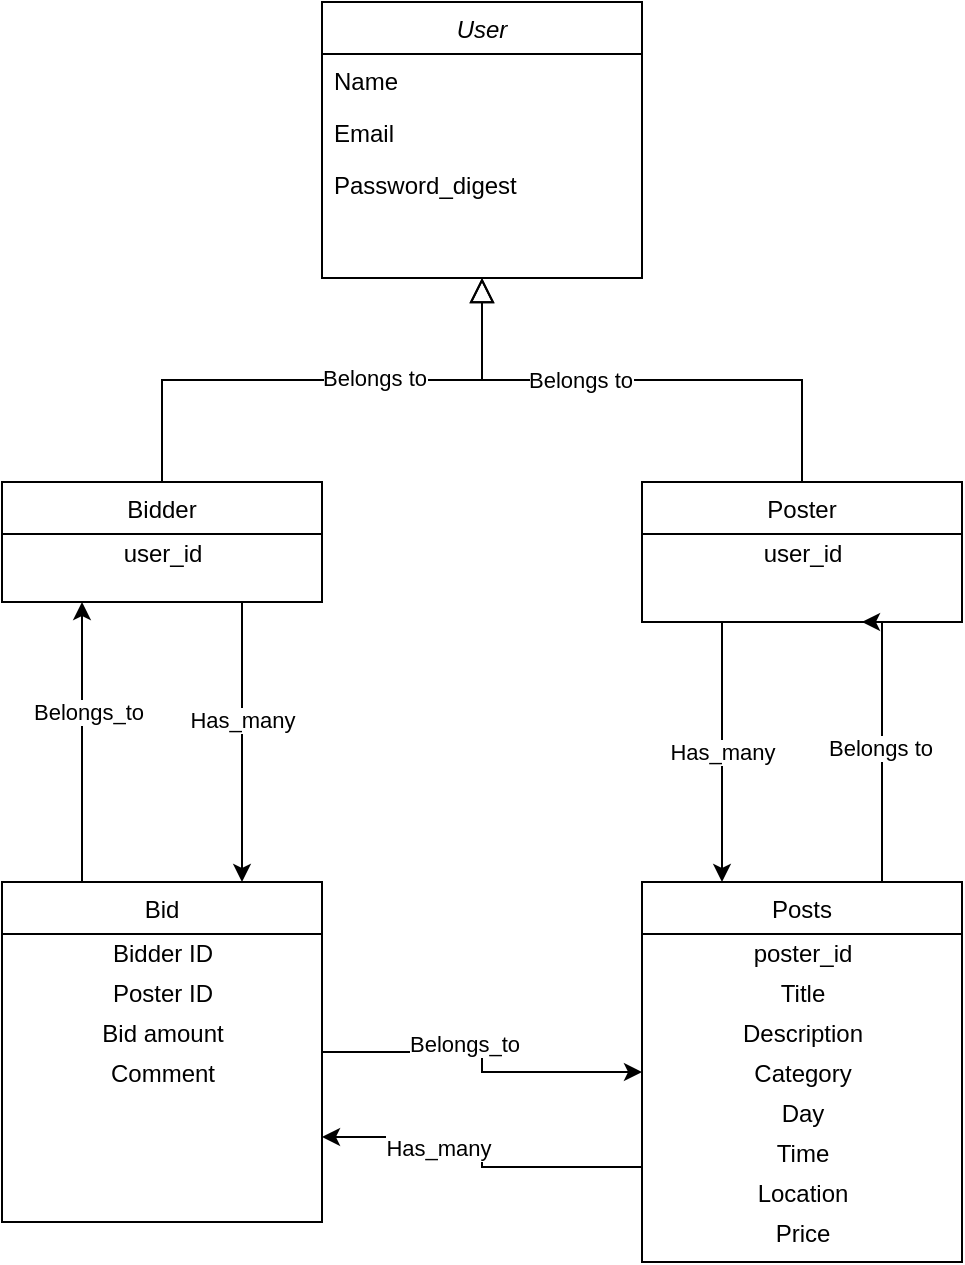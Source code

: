 <mxfile version="15.3.2" type="github">
  <diagram id="C5RBs43oDa-KdzZeNtuy" name="Page-1">
    <mxGraphModel dx="675" dy="693" grid="1" gridSize="10" guides="1" tooltips="1" connect="1" arrows="1" fold="1" page="1" pageScale="1" pageWidth="827" pageHeight="1169" math="0" shadow="0">
      <root>
        <mxCell id="WIyWlLk6GJQsqaUBKTNV-0" />
        <mxCell id="WIyWlLk6GJQsqaUBKTNV-1" parent="WIyWlLk6GJQsqaUBKTNV-0" />
        <mxCell id="zkfFHV4jXpPFQw0GAbJ--0" value="User" style="swimlane;fontStyle=2;align=center;verticalAlign=top;childLayout=stackLayout;horizontal=1;startSize=26;horizontalStack=0;resizeParent=1;resizeLast=0;collapsible=1;marginBottom=0;rounded=0;shadow=0;strokeWidth=1;" parent="WIyWlLk6GJQsqaUBKTNV-1" vertex="1">
          <mxGeometry x="220" y="120" width="160" height="138" as="geometry">
            <mxRectangle x="230" y="140" width="160" height="26" as="alternateBounds" />
          </mxGeometry>
        </mxCell>
        <mxCell id="zkfFHV4jXpPFQw0GAbJ--1" value="Name" style="text;align=left;verticalAlign=top;spacingLeft=4;spacingRight=4;overflow=hidden;rotatable=0;points=[[0,0.5],[1,0.5]];portConstraint=eastwest;" parent="zkfFHV4jXpPFQw0GAbJ--0" vertex="1">
          <mxGeometry y="26" width="160" height="26" as="geometry" />
        </mxCell>
        <mxCell id="zkfFHV4jXpPFQw0GAbJ--2" value="Email" style="text;align=left;verticalAlign=top;spacingLeft=4;spacingRight=4;overflow=hidden;rotatable=0;points=[[0,0.5],[1,0.5]];portConstraint=eastwest;rounded=0;shadow=0;html=0;" parent="zkfFHV4jXpPFQw0GAbJ--0" vertex="1">
          <mxGeometry y="52" width="160" height="26" as="geometry" />
        </mxCell>
        <mxCell id="zkfFHV4jXpPFQw0GAbJ--3" value="Password_digest" style="text;align=left;verticalAlign=top;spacingLeft=4;spacingRight=4;overflow=hidden;rotatable=0;points=[[0,0.5],[1,0.5]];portConstraint=eastwest;rounded=0;shadow=0;html=0;" parent="zkfFHV4jXpPFQw0GAbJ--0" vertex="1">
          <mxGeometry y="78" width="160" height="26" as="geometry" />
        </mxCell>
        <mxCell id="KLkfFupKq4MBxy-asS3C-7" style="edgeStyle=orthogonalEdgeStyle;rounded=0;orthogonalLoop=1;jettySize=auto;html=1;exitX=0.75;exitY=1;exitDx=0;exitDy=0;entryX=0.75;entryY=0;entryDx=0;entryDy=0;" edge="1" parent="WIyWlLk6GJQsqaUBKTNV-1" source="zkfFHV4jXpPFQw0GAbJ--6" target="KLkfFupKq4MBxy-asS3C-22">
          <mxGeometry relative="1" as="geometry">
            <mxPoint x="180" y="560" as="targetPoint" />
          </mxGeometry>
        </mxCell>
        <mxCell id="KLkfFupKq4MBxy-asS3C-8" value="Has_many" style="edgeLabel;html=1;align=center;verticalAlign=middle;resizable=0;points=[];" vertex="1" connectable="0" parent="KLkfFupKq4MBxy-asS3C-7">
          <mxGeometry x="-0.157" relative="1" as="geometry">
            <mxPoint as="offset" />
          </mxGeometry>
        </mxCell>
        <mxCell id="zkfFHV4jXpPFQw0GAbJ--6" value="Bidder" style="swimlane;fontStyle=0;align=center;verticalAlign=top;childLayout=stackLayout;horizontal=1;startSize=26;horizontalStack=0;resizeParent=1;resizeLast=0;collapsible=1;marginBottom=0;rounded=0;shadow=0;strokeWidth=1;" parent="WIyWlLk6GJQsqaUBKTNV-1" vertex="1">
          <mxGeometry x="60" y="360" width="160" height="60" as="geometry">
            <mxRectangle x="130" y="380" width="160" height="26" as="alternateBounds" />
          </mxGeometry>
        </mxCell>
        <mxCell id="KLkfFupKq4MBxy-asS3C-17" value="user_id" style="text;html=1;align=center;verticalAlign=middle;resizable=0;points=[];autosize=1;strokeColor=none;fillColor=none;" vertex="1" parent="zkfFHV4jXpPFQw0GAbJ--6">
          <mxGeometry y="26" width="160" height="20" as="geometry" />
        </mxCell>
        <mxCell id="zkfFHV4jXpPFQw0GAbJ--12" value="" style="endArrow=block;endSize=10;endFill=0;shadow=0;strokeWidth=1;rounded=0;edgeStyle=elbowEdgeStyle;elbow=vertical;" parent="WIyWlLk6GJQsqaUBKTNV-1" source="zkfFHV4jXpPFQw0GAbJ--6" target="zkfFHV4jXpPFQw0GAbJ--0" edge="1">
          <mxGeometry width="160" relative="1" as="geometry">
            <mxPoint x="200" y="203" as="sourcePoint" />
            <mxPoint x="200" y="203" as="targetPoint" />
          </mxGeometry>
        </mxCell>
        <mxCell id="KLkfFupKq4MBxy-asS3C-6" value="Belongs to" style="edgeLabel;html=1;align=center;verticalAlign=middle;resizable=0;points=[];" vertex="1" connectable="0" parent="zkfFHV4jXpPFQw0GAbJ--12">
          <mxGeometry x="0.198" y="1" relative="1" as="geometry">
            <mxPoint as="offset" />
          </mxGeometry>
        </mxCell>
        <mxCell id="KLkfFupKq4MBxy-asS3C-4" value="Has_many" style="edgeStyle=orthogonalEdgeStyle;rounded=0;orthogonalLoop=1;jettySize=auto;html=1;exitX=0.25;exitY=1;exitDx=0;exitDy=0;entryX=0.25;entryY=0;entryDx=0;entryDy=0;" edge="1" parent="WIyWlLk6GJQsqaUBKTNV-1" source="zkfFHV4jXpPFQw0GAbJ--13">
          <mxGeometry relative="1" as="geometry">
            <mxPoint x="420" y="560" as="targetPoint" />
            <Array as="points">
              <mxPoint x="420" y="500" />
              <mxPoint x="420" y="500" />
            </Array>
          </mxGeometry>
        </mxCell>
        <mxCell id="zkfFHV4jXpPFQw0GAbJ--13" value="Poster" style="swimlane;fontStyle=0;align=center;verticalAlign=top;childLayout=stackLayout;horizontal=1;startSize=26;horizontalStack=0;resizeParent=1;resizeLast=0;collapsible=1;marginBottom=0;rounded=0;shadow=0;strokeWidth=1;" parent="WIyWlLk6GJQsqaUBKTNV-1" vertex="1">
          <mxGeometry x="380" y="360" width="160" height="70" as="geometry">
            <mxRectangle x="340" y="380" width="170" height="26" as="alternateBounds" />
          </mxGeometry>
        </mxCell>
        <mxCell id="KLkfFupKq4MBxy-asS3C-16" value="user_id" style="text;html=1;align=center;verticalAlign=middle;resizable=0;points=[];autosize=1;strokeColor=none;fillColor=none;" vertex="1" parent="zkfFHV4jXpPFQw0GAbJ--13">
          <mxGeometry y="26" width="160" height="20" as="geometry" />
        </mxCell>
        <mxCell id="zkfFHV4jXpPFQw0GAbJ--16" value="" style="endArrow=block;endSize=10;endFill=0;shadow=0;strokeWidth=1;rounded=0;edgeStyle=elbowEdgeStyle;elbow=horizontal;" parent="WIyWlLk6GJQsqaUBKTNV-1" source="zkfFHV4jXpPFQw0GAbJ--13" target="zkfFHV4jXpPFQw0GAbJ--0" edge="1">
          <mxGeometry width="160" relative="1" as="geometry">
            <mxPoint x="210" y="373" as="sourcePoint" />
            <mxPoint x="310" y="271" as="targetPoint" />
          </mxGeometry>
        </mxCell>
        <mxCell id="KLkfFupKq4MBxy-asS3C-5" value="Belongs to" style="edgeLabel;html=1;align=center;verticalAlign=middle;resizable=0;points=[];" vertex="1" connectable="0" parent="zkfFHV4jXpPFQw0GAbJ--16">
          <mxGeometry x="0.235" relative="1" as="geometry">
            <mxPoint as="offset" />
          </mxGeometry>
        </mxCell>
        <mxCell id="KLkfFupKq4MBxy-asS3C-10" style="edgeStyle=orthogonalEdgeStyle;rounded=0;orthogonalLoop=1;jettySize=auto;html=1;exitX=0.25;exitY=0;exitDx=0;exitDy=0;entryX=0.25;entryY=1;entryDx=0;entryDy=0;exitPerimeter=0;" edge="1" parent="WIyWlLk6GJQsqaUBKTNV-1" source="KLkfFupKq4MBxy-asS3C-22" target="zkfFHV4jXpPFQw0GAbJ--6">
          <mxGeometry relative="1" as="geometry">
            <mxPoint x="100" y="560" as="sourcePoint" />
          </mxGeometry>
        </mxCell>
        <mxCell id="KLkfFupKq4MBxy-asS3C-11" value="Belongs_to" style="edgeLabel;html=1;align=center;verticalAlign=middle;resizable=0;points=[];" vertex="1" connectable="0" parent="KLkfFupKq4MBxy-asS3C-10">
          <mxGeometry x="0.214" y="-3" relative="1" as="geometry">
            <mxPoint as="offset" />
          </mxGeometry>
        </mxCell>
        <mxCell id="KLkfFupKq4MBxy-asS3C-2" style="edgeStyle=orthogonalEdgeStyle;rounded=0;orthogonalLoop=1;jettySize=auto;html=1;exitX=0.75;exitY=0;exitDx=0;exitDy=0;" edge="1" parent="WIyWlLk6GJQsqaUBKTNV-1" source="KLkfFupKq4MBxy-asS3C-19">
          <mxGeometry relative="1" as="geometry">
            <mxPoint x="490" y="560" as="sourcePoint" />
            <mxPoint x="490" y="430" as="targetPoint" />
            <Array as="points">
              <mxPoint x="500" y="430" />
            </Array>
          </mxGeometry>
        </mxCell>
        <mxCell id="KLkfFupKq4MBxy-asS3C-3" value="Belongs to " style="edgeLabel;html=1;align=center;verticalAlign=middle;resizable=0;points=[];" vertex="1" connectable="0" parent="KLkfFupKq4MBxy-asS3C-2">
          <mxGeometry x="-0.046" y="1" relative="1" as="geometry">
            <mxPoint as="offset" />
          </mxGeometry>
        </mxCell>
        <mxCell id="KLkfFupKq4MBxy-asS3C-25" style="edgeStyle=orthogonalEdgeStyle;rounded=0;orthogonalLoop=1;jettySize=auto;html=1;exitX=0;exitY=0.75;exitDx=0;exitDy=0;entryX=1;entryY=0.75;entryDx=0;entryDy=0;" edge="1" parent="WIyWlLk6GJQsqaUBKTNV-1" source="KLkfFupKq4MBxy-asS3C-19" target="KLkfFupKq4MBxy-asS3C-22">
          <mxGeometry relative="1" as="geometry" />
        </mxCell>
        <mxCell id="KLkfFupKq4MBxy-asS3C-27" value="Has_many" style="edgeLabel;html=1;align=center;verticalAlign=middle;resizable=0;points=[];" vertex="1" connectable="0" parent="KLkfFupKq4MBxy-asS3C-25">
          <mxGeometry x="0.338" y="5" relative="1" as="geometry">
            <mxPoint as="offset" />
          </mxGeometry>
        </mxCell>
        <mxCell id="KLkfFupKq4MBxy-asS3C-19" value="Posts" style="swimlane;fontStyle=0;align=center;verticalAlign=top;childLayout=stackLayout;horizontal=1;startSize=26;horizontalStack=0;resizeParent=1;resizeLast=0;collapsible=1;marginBottom=0;rounded=0;shadow=0;strokeWidth=1;" vertex="1" parent="WIyWlLk6GJQsqaUBKTNV-1">
          <mxGeometry x="380" y="560" width="160" height="190" as="geometry">
            <mxRectangle x="340" y="380" width="170" height="26" as="alternateBounds" />
          </mxGeometry>
        </mxCell>
        <mxCell id="KLkfFupKq4MBxy-asS3C-20" value="poster_id" style="text;html=1;align=center;verticalAlign=middle;resizable=0;points=[];autosize=1;strokeColor=none;fillColor=none;" vertex="1" parent="KLkfFupKq4MBxy-asS3C-19">
          <mxGeometry y="26" width="160" height="20" as="geometry" />
        </mxCell>
        <mxCell id="KLkfFupKq4MBxy-asS3C-28" value="Title" style="text;html=1;align=center;verticalAlign=middle;resizable=0;points=[];autosize=1;strokeColor=none;fillColor=none;" vertex="1" parent="KLkfFupKq4MBxy-asS3C-19">
          <mxGeometry y="46" width="160" height="20" as="geometry" />
        </mxCell>
        <mxCell id="KLkfFupKq4MBxy-asS3C-29" value="Description" style="text;html=1;align=center;verticalAlign=middle;resizable=0;points=[];autosize=1;strokeColor=none;fillColor=none;" vertex="1" parent="KLkfFupKq4MBxy-asS3C-19">
          <mxGeometry y="66" width="160" height="20" as="geometry" />
        </mxCell>
        <mxCell id="KLkfFupKq4MBxy-asS3C-30" value="Category" style="text;html=1;align=center;verticalAlign=middle;resizable=0;points=[];autosize=1;strokeColor=none;fillColor=none;" vertex="1" parent="KLkfFupKq4MBxy-asS3C-19">
          <mxGeometry y="86" width="160" height="20" as="geometry" />
        </mxCell>
        <mxCell id="KLkfFupKq4MBxy-asS3C-31" value="Day" style="text;html=1;align=center;verticalAlign=middle;resizable=0;points=[];autosize=1;strokeColor=none;fillColor=none;" vertex="1" parent="KLkfFupKq4MBxy-asS3C-19">
          <mxGeometry y="106" width="160" height="20" as="geometry" />
        </mxCell>
        <mxCell id="KLkfFupKq4MBxy-asS3C-32" value="Time" style="text;html=1;align=center;verticalAlign=middle;resizable=0;points=[];autosize=1;strokeColor=none;fillColor=none;" vertex="1" parent="KLkfFupKq4MBxy-asS3C-19">
          <mxGeometry y="126" width="160" height="20" as="geometry" />
        </mxCell>
        <mxCell id="KLkfFupKq4MBxy-asS3C-33" value="Location" style="text;html=1;align=center;verticalAlign=middle;resizable=0;points=[];autosize=1;strokeColor=none;fillColor=none;" vertex="1" parent="KLkfFupKq4MBxy-asS3C-19">
          <mxGeometry y="146" width="160" height="20" as="geometry" />
        </mxCell>
        <mxCell id="KLkfFupKq4MBxy-asS3C-38" value="Price" style="text;html=1;align=center;verticalAlign=middle;resizable=0;points=[];autosize=1;strokeColor=none;fillColor=none;" vertex="1" parent="KLkfFupKq4MBxy-asS3C-19">
          <mxGeometry y="166" width="160" height="20" as="geometry" />
        </mxCell>
        <mxCell id="KLkfFupKq4MBxy-asS3C-24" style="edgeStyle=orthogonalEdgeStyle;rounded=0;orthogonalLoop=1;jettySize=auto;html=1;exitX=1;exitY=0.5;exitDx=0;exitDy=0;entryX=0;entryY=0.5;entryDx=0;entryDy=0;" edge="1" parent="WIyWlLk6GJQsqaUBKTNV-1" source="KLkfFupKq4MBxy-asS3C-22" target="KLkfFupKq4MBxy-asS3C-19">
          <mxGeometry relative="1" as="geometry" />
        </mxCell>
        <mxCell id="KLkfFupKq4MBxy-asS3C-26" value="Belongs_to" style="edgeLabel;html=1;align=center;verticalAlign=middle;resizable=0;points=[];" vertex="1" connectable="0" parent="KLkfFupKq4MBxy-asS3C-24">
          <mxGeometry x="-0.163" y="4" relative="1" as="geometry">
            <mxPoint as="offset" />
          </mxGeometry>
        </mxCell>
        <mxCell id="KLkfFupKq4MBxy-asS3C-22" value="Bid" style="swimlane;fontStyle=0;align=center;verticalAlign=top;childLayout=stackLayout;horizontal=1;startSize=26;horizontalStack=0;resizeParent=1;resizeLast=0;collapsible=1;marginBottom=0;rounded=0;shadow=0;strokeWidth=1;" vertex="1" parent="WIyWlLk6GJQsqaUBKTNV-1">
          <mxGeometry x="60" y="560" width="160" height="170" as="geometry">
            <mxRectangle x="340" y="380" width="170" height="26" as="alternateBounds" />
          </mxGeometry>
        </mxCell>
        <mxCell id="KLkfFupKq4MBxy-asS3C-23" value="&lt;div&gt;Bidder ID&lt;/div&gt;" style="text;html=1;align=center;verticalAlign=middle;resizable=0;points=[];autosize=1;strokeColor=none;fillColor=none;" vertex="1" parent="KLkfFupKq4MBxy-asS3C-22">
          <mxGeometry y="26" width="160" height="20" as="geometry" />
        </mxCell>
        <mxCell id="KLkfFupKq4MBxy-asS3C-34" value="Poster ID" style="text;html=1;align=center;verticalAlign=middle;resizable=0;points=[];autosize=1;strokeColor=none;fillColor=none;" vertex="1" parent="KLkfFupKq4MBxy-asS3C-22">
          <mxGeometry y="46" width="160" height="20" as="geometry" />
        </mxCell>
        <mxCell id="KLkfFupKq4MBxy-asS3C-35" value="Bid amount" style="text;html=1;align=center;verticalAlign=middle;resizable=0;points=[];autosize=1;strokeColor=none;fillColor=none;" vertex="1" parent="KLkfFupKq4MBxy-asS3C-22">
          <mxGeometry y="66" width="160" height="20" as="geometry" />
        </mxCell>
        <mxCell id="KLkfFupKq4MBxy-asS3C-36" value="Comment" style="text;html=1;align=center;verticalAlign=middle;resizable=0;points=[];autosize=1;strokeColor=none;fillColor=none;" vertex="1" parent="KLkfFupKq4MBxy-asS3C-22">
          <mxGeometry y="86" width="160" height="20" as="geometry" />
        </mxCell>
      </root>
    </mxGraphModel>
  </diagram>
</mxfile>
